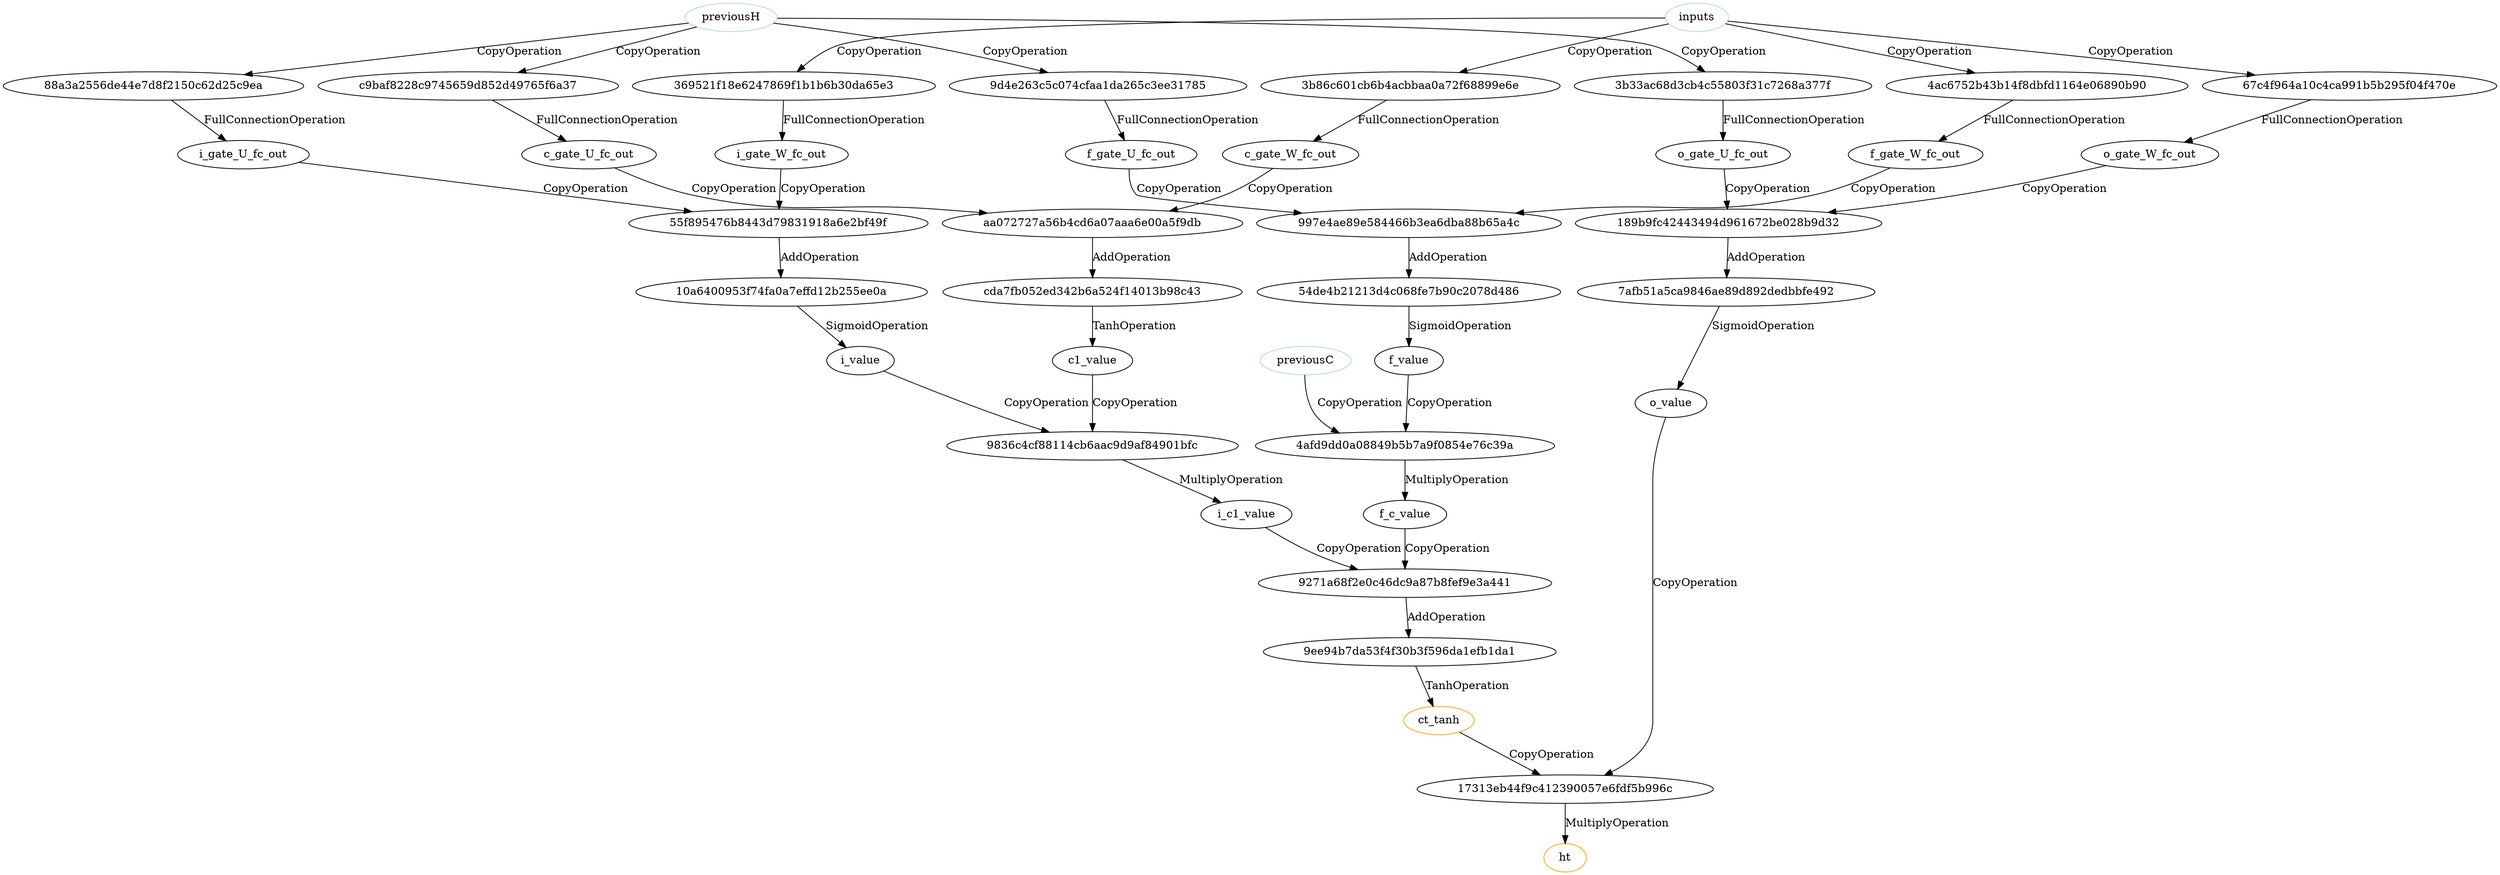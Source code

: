 digraph G{
"17313eb44f9c412390057e6fdf5b996c"->"ht"[label="MultiplyOperation"]
"ct_tanh"->"17313eb44f9c412390057e6fdf5b996c"[label="CopyOperation"]
"9ee94b7da53f4f30b3f596da1efb1da1"->"ct_tanh"[label="TanhOperation"]
"9271a68f2e0c46dc9a87b8fef9e3a441"->"9ee94b7da53f4f30b3f596da1efb1da1"[label="AddOperation"]
"f_c_value"->"9271a68f2e0c46dc9a87b8fef9e3a441"[label="CopyOperation"]
"4afd9dd0a08849b5b7a9f0854e76c39a"->"f_c_value"[label="MultiplyOperation"]
"f_value"->"4afd9dd0a08849b5b7a9f0854e76c39a"[label="CopyOperation"]
"54de4b21213d4c068fe7b90c2078d486"->"f_value"[label="SigmoidOperation"]
"997e4ae89e584466b3ea6dba88b65a4c"->"54de4b21213d4c068fe7b90c2078d486"[label="AddOperation"]
"f_gate_W_fc_out"->"997e4ae89e584466b3ea6dba88b65a4c"[label="CopyOperation"]
"4ac6752b43b14f8dbfd1164e06890b90"->"f_gate_W_fc_out"[label="FullConnectionOperation"]
"i_c1_value"->"9271a68f2e0c46dc9a87b8fef9e3a441"[label="CopyOperation"]
"9836c4cf88114cb6aac9d9af84901bfc"->"i_c1_value"[label="MultiplyOperation"]
"i_value"->"9836c4cf88114cb6aac9d9af84901bfc"[label="CopyOperation"]
"10a6400953f74fa0a7effd12b255ee0a"->"i_value"[label="SigmoidOperation"]
"55f895476b8443d79831918a6e2bf49f"->"10a6400953f74fa0a7effd12b255ee0a"[label="AddOperation"]
"i_gate_W_fc_out"->"55f895476b8443d79831918a6e2bf49f"[label="CopyOperation"]
"369521f18e6247869f1b1b6b30da65e3"->"i_gate_W_fc_out"[label="FullConnectionOperation"]
"o_value"->"17313eb44f9c412390057e6fdf5b996c"[label="CopyOperation"]
"7afb51a5ca9846ae89d892dedbbfe492"->"o_value"[label="SigmoidOperation"]
"189b9fc42443494d961672be028b9d32"->"7afb51a5ca9846ae89d892dedbbfe492"[label="AddOperation"]
"o_gate_W_fc_out"->"189b9fc42443494d961672be028b9d32"[label="CopyOperation"]
"67c4f964a10c4ca991b5b295f04f470e"->"o_gate_W_fc_out"[label="FullConnectionOperation"]
"c1_value"->"9836c4cf88114cb6aac9d9af84901bfc"[label="CopyOperation"]
"cda7fb052ed342b6a524f14013b98c43"->"c1_value"[label="TanhOperation"]
"aa072727a56b4cd6a07aaa6e00a5f9db"->"cda7fb052ed342b6a524f14013b98c43"[label="AddOperation"]
"c_gate_W_fc_out"->"aa072727a56b4cd6a07aaa6e00a5f9db"[label="CopyOperation"]
"3b86c601cb6b4acbbaa0a72f68899e6e"->"c_gate_W_fc_out"[label="FullConnectionOperation"]
"inputs"->"4ac6752b43b14f8dbfd1164e06890b90"[label="CopyOperation"]
"inputs"->"369521f18e6247869f1b1b6b30da65e3"[label="CopyOperation"]
"inputs"->"67c4f964a10c4ca991b5b295f04f470e"[label="CopyOperation"]
"inputs"->"3b86c601cb6b4acbbaa0a72f68899e6e"[label="CopyOperation"]
"f_gate_U_fc_out"->"997e4ae89e584466b3ea6dba88b65a4c"[label="CopyOperation"]
"9d4e263c5c074cfaa1da265c3ee31785"->"f_gate_U_fc_out"[label="FullConnectionOperation"]
"i_gate_U_fc_out"->"55f895476b8443d79831918a6e2bf49f"[label="CopyOperation"]
"88a3a2556de44e7d8f2150c62d25c9ea"->"i_gate_U_fc_out"[label="FullConnectionOperation"]
"o_gate_U_fc_out"->"189b9fc42443494d961672be028b9d32"[label="CopyOperation"]
"3b33ac68d3cb4c55803f31c7268a377f"->"o_gate_U_fc_out"[label="FullConnectionOperation"]
"c_gate_U_fc_out"->"aa072727a56b4cd6a07aaa6e00a5f9db"[label="CopyOperation"]
"c9baf8228c9745659d852d49765f6a37"->"c_gate_U_fc_out"[label="FullConnectionOperation"]
"previousH"->"9d4e263c5c074cfaa1da265c3ee31785"[label="CopyOperation"]
"previousH"->"88a3a2556de44e7d8f2150c62d25c9ea"[label="CopyOperation"]
"previousH"->"3b33ac68d3cb4c55803f31c7268a377f"[label="CopyOperation"]
"previousH"->"c9baf8228c9745659d852d49765f6a37"[label="CopyOperation"]
"previousC"->"4afd9dd0a08849b5b7a9f0854e76c39a"[label="CopyOperation"]
"ct_tanh"[color=orange]
"ht"[color=orange]
"inputs"[color=lightblue]
"previousH"[color=lightblue]
"previousC"[color=lightblue]
}
